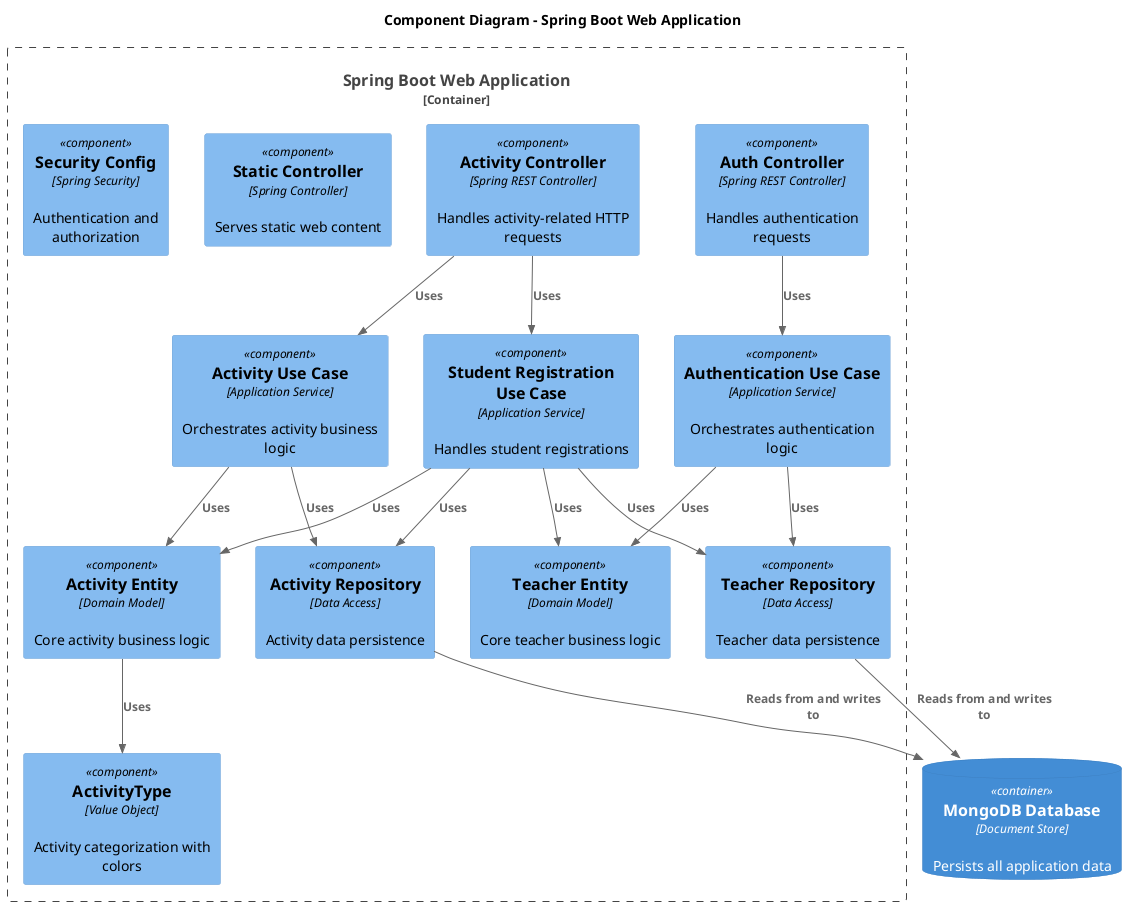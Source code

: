 @startuml component-diagram
!include <C4/C4_Component>

title Component Diagram - Spring Boot Web Application

Container_Boundary(webApp, "Spring Boot Web Application") {
    Component(activityController, "Activity Controller", "Spring REST Controller", "Handles activity-related HTTP requests")
    Component(authController, "Auth Controller", "Spring REST Controller", "Handles authentication requests")
    Component(staticController, "Static Controller", "Spring Controller", "Serves static web content")
    
    Component(activityUseCase, "Activity Use Case", "Application Service", "Orchestrates activity business logic")
    Component(authUseCase, "Authentication Use Case", "Application Service", "Orchestrates authentication logic")
    Component(registrationUseCase, "Student Registration Use Case", "Application Service", "Handles student registrations")
    
    Component(activityEntity, "Activity Entity", "Domain Model", "Core activity business logic")
    Component(teacherEntity, "Teacher Entity", "Domain Model", "Core teacher business logic")
    Component(activityType, "ActivityType", "Value Object", "Activity categorization with colors")
    
    Component(activityRepo, "Activity Repository", "Data Access", "Activity data persistence")
    Component(teacherRepo, "Teacher Repository", "Data Access", "Teacher data persistence")
    
    Component(securityConfig, "Security Config", "Spring Security", "Authentication and authorization")
}

ContainerDb(database, "MongoDB Database", "Document Store", "Persists all application data")

Rel(activityController, activityUseCase, "Uses")
Rel(activityController, registrationUseCase, "Uses")
Rel(authController, authUseCase, "Uses")

Rel(activityUseCase, activityEntity, "Uses")
Rel(authUseCase, teacherEntity, "Uses")
Rel(registrationUseCase, activityEntity, "Uses")
Rel(registrationUseCase, teacherEntity, "Uses")
Rel(activityEntity, activityType, "Uses")

Rel(activityUseCase, activityRepo, "Uses")
Rel(authUseCase, teacherRepo, "Uses")
Rel(registrationUseCase, activityRepo, "Uses")
Rel(registrationUseCase, teacherRepo, "Uses")

Rel(activityRepo, database, "Reads from and writes to")
Rel(teacherRepo, database, "Reads from and writes to")

@enduml
